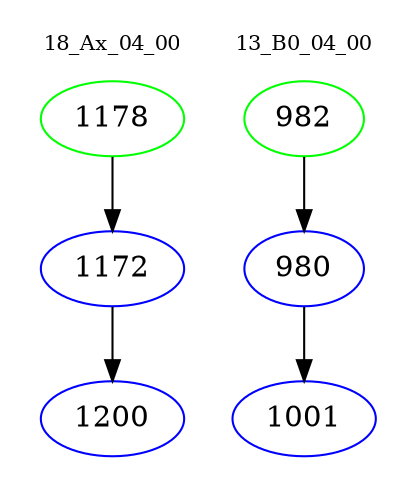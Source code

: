 digraph{
subgraph cluster_0 {
color = white
label = "18_Ax_04_00";
fontsize=10;
T0_1178 [label="1178", color="green"]
T0_1178 -> T0_1172 [color="black"]
T0_1172 [label="1172", color="blue"]
T0_1172 -> T0_1200 [color="black"]
T0_1200 [label="1200", color="blue"]
}
subgraph cluster_1 {
color = white
label = "13_B0_04_00";
fontsize=10;
T1_982 [label="982", color="green"]
T1_982 -> T1_980 [color="black"]
T1_980 [label="980", color="blue"]
T1_980 -> T1_1001 [color="black"]
T1_1001 [label="1001", color="blue"]
}
}
